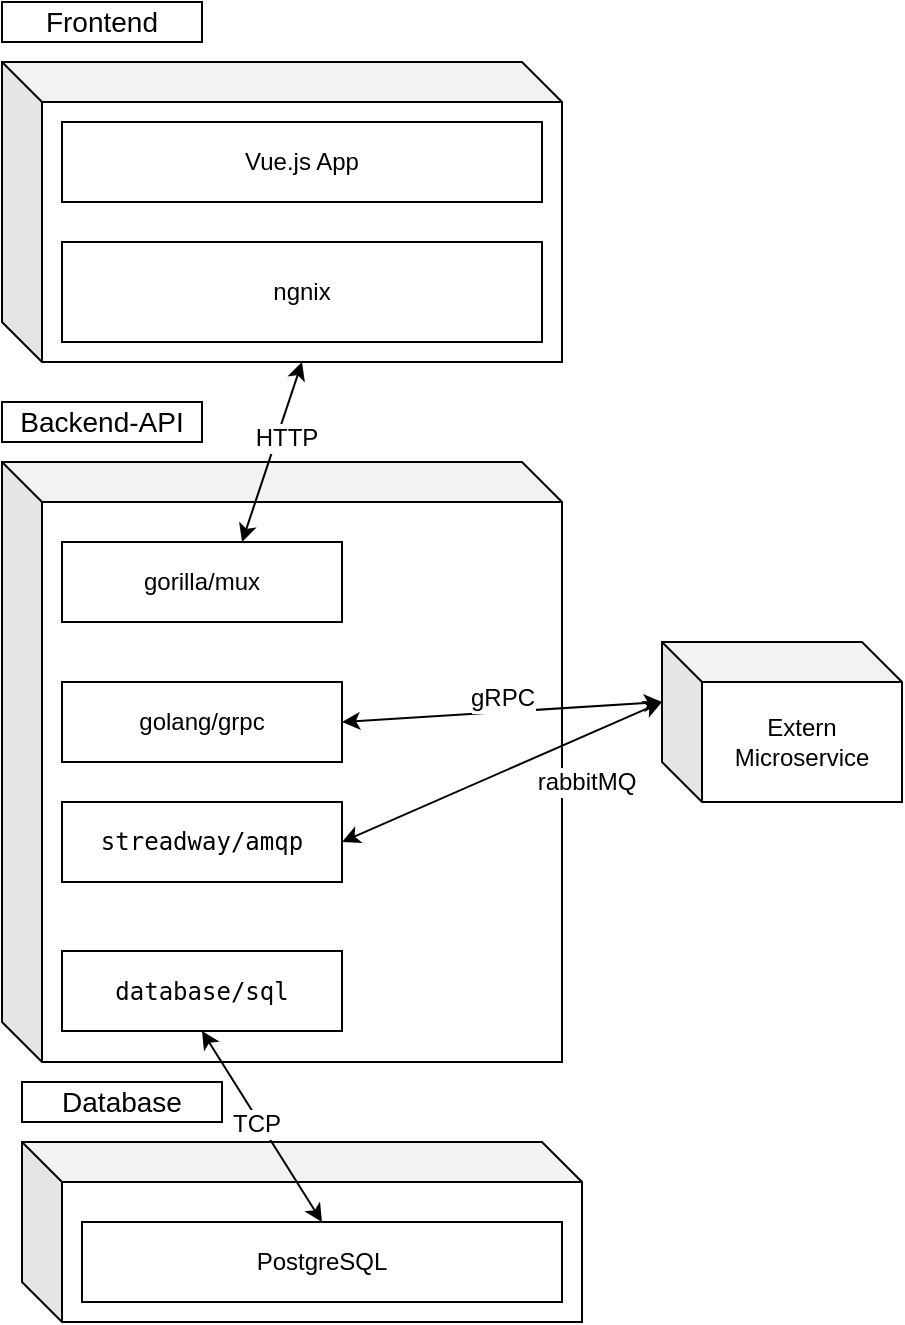 <mxfile version="13.0.3" type="device"><diagram id="wBEM5sOUBucm4oTouuc9" name="Page-1"><mxGraphModel dx="946" dy="680" grid="1" gridSize="10" guides="1" tooltips="1" connect="1" arrows="1" fold="1" page="1" pageScale="1" pageWidth="827" pageHeight="1169" math="0" shadow="0"><root><mxCell id="0"/><mxCell id="1" parent="0"/><mxCell id="JjOcSdEWdofg7ZCA1VJL-1" value="" style="shape=cube;whiteSpace=wrap;html=1;boundedLbl=1;backgroundOutline=1;darkOpacity=0.05;darkOpacity2=0.1;" parent="1" vertex="1"><mxGeometry x="340" y="100" width="280" height="150" as="geometry"/></mxCell><mxCell id="JjOcSdEWdofg7ZCA1VJL-2" value="Vue.js App" style="rounded=0;whiteSpace=wrap;html=1;" parent="1" vertex="1"><mxGeometry x="370" y="130" width="240" height="40" as="geometry"/></mxCell><mxCell id="JjOcSdEWdofg7ZCA1VJL-3" value="Frontend" style="text;html=1;strokeColor=#000000;fillColor=none;align=center;verticalAlign=middle;whiteSpace=wrap;rounded=0;fontSize=14;" parent="1" vertex="1"><mxGeometry x="340" y="70" width="100" height="20" as="geometry"/></mxCell><mxCell id="JjOcSdEWdofg7ZCA1VJL-4" value="" style="shape=cube;whiteSpace=wrap;html=1;boundedLbl=1;backgroundOutline=1;darkOpacity=0.05;darkOpacity2=0.1;" parent="1" vertex="1"><mxGeometry x="340" y="300" width="280" height="300" as="geometry"/></mxCell><mxCell id="JjOcSdEWdofg7ZCA1VJL-6" value="Backend-API" style="text;html=1;strokeColor=#000000;fillColor=none;align=center;verticalAlign=middle;whiteSpace=wrap;rounded=0;fontSize=14;" parent="1" vertex="1"><mxGeometry x="340" y="270" width="100" height="20" as="geometry"/></mxCell><mxCell id="JjOcSdEWdofg7ZCA1VJL-7" value="" style="shape=cube;whiteSpace=wrap;html=1;boundedLbl=1;backgroundOutline=1;darkOpacity=0.05;darkOpacity2=0.1;" parent="1" vertex="1"><mxGeometry x="350" y="640" width="280" height="90" as="geometry"/></mxCell><mxCell id="JjOcSdEWdofg7ZCA1VJL-8" value="PostgreSQL" style="rounded=0;whiteSpace=wrap;html=1;" parent="1" vertex="1"><mxGeometry x="380" y="680" width="240" height="40" as="geometry"/></mxCell><mxCell id="JjOcSdEWdofg7ZCA1VJL-9" value="Database" style="text;html=1;strokeColor=#000000;fillColor=none;align=center;verticalAlign=middle;whiteSpace=wrap;rounded=0;fontSize=14;" parent="1" vertex="1"><mxGeometry x="350" y="610" width="100" height="20" as="geometry"/></mxCell><mxCell id="JjOcSdEWdofg7ZCA1VJL-10" value="golang/grpc" style="rounded=0;whiteSpace=wrap;html=1;" parent="1" vertex="1"><mxGeometry x="370" y="410" width="140" height="40" as="geometry"/></mxCell><mxCell id="JjOcSdEWdofg7ZCA1VJL-12" value="&lt;pre class=&quot;lang-go hljs&quot;&gt;&lt;span class=&quot;hljs-string&quot;&gt;streadway/amqp&lt;/span&gt;&lt;/pre&gt;" style="rounded=0;whiteSpace=wrap;html=1;" parent="1" vertex="1"><mxGeometry x="370" y="470" width="140" height="40" as="geometry"/></mxCell><mxCell id="JjOcSdEWdofg7ZCA1VJL-13" value="" style="endArrow=classic;html=1;fontSize=14;exitX=1;exitY=0.5;exitDx=0;exitDy=0;entryX=0;entryY=0;entryDx=0;entryDy=30;entryPerimeter=0;startArrow=classic;startFill=1;" parent="1" source="JjOcSdEWdofg7ZCA1VJL-12" target="JjOcSdEWdofg7ZCA1VJL-14" edge="1"><mxGeometry width="50" height="50" relative="1" as="geometry"><mxPoint x="480" y="550" as="sourcePoint"/><mxPoint x="700" y="590" as="targetPoint"/><Array as="points"/></mxGeometry></mxCell><mxCell id="JjOcSdEWdofg7ZCA1VJL-24" value="rabbitMQ" style="edgeLabel;html=1;align=center;verticalAlign=middle;resizable=0;points=[];fontSize=12;" parent="JjOcSdEWdofg7ZCA1VJL-13" vertex="1" connectable="0"><mxGeometry x="-0.293" y="-1" relative="1" as="geometry"><mxPoint x="65.01" y="-6.85" as="offset"/></mxGeometry></mxCell><mxCell id="JjOcSdEWdofg7ZCA1VJL-14" value="Extern Microservice" style="shape=cube;whiteSpace=wrap;html=1;boundedLbl=1;backgroundOutline=1;darkOpacity=0.05;darkOpacity2=0.1;" parent="1" vertex="1"><mxGeometry x="670" y="390" width="120" height="80" as="geometry"/></mxCell><mxCell id="JjOcSdEWdofg7ZCA1VJL-15" value="" style="endArrow=classic;html=1;fontSize=14;exitX=1;exitY=0.5;exitDx=0;exitDy=0;entryX=0;entryY=0;entryDx=0;entryDy=30;entryPerimeter=0;startArrow=classic;startFill=1;" parent="1" source="JjOcSdEWdofg7ZCA1VJL-10" target="JjOcSdEWdofg7ZCA1VJL-14" edge="1"><mxGeometry width="50" height="50" relative="1" as="geometry"><mxPoint x="520" y="470" as="sourcePoint"/><mxPoint x="750" y="573.103" as="targetPoint"/></mxGeometry></mxCell><mxCell id="JjOcSdEWdofg7ZCA1VJL-22" value="gRPC" style="edgeLabel;html=1;align=center;verticalAlign=middle;resizable=0;points=[];fontSize=12;" parent="JjOcSdEWdofg7ZCA1VJL-15" vertex="1" connectable="0"><mxGeometry x="0.242" relative="1" as="geometry"><mxPoint x="-19.81" y="-6.24" as="offset"/></mxGeometry></mxCell><mxCell id="JjOcSdEWdofg7ZCA1VJL-17" value="" style="endArrow=classic;html=1;fontSize=14;exitX=0;exitY=0;exitDx=150;exitDy=150;startArrow=classic;startFill=1;exitPerimeter=0;" parent="1" source="JjOcSdEWdofg7ZCA1VJL-1" edge="1"><mxGeometry width="50" height="50" relative="1" as="geometry"><mxPoint x="490" y="290" as="sourcePoint"/><mxPoint x="460" y="340" as="targetPoint"/></mxGeometry></mxCell><mxCell id="JjOcSdEWdofg7ZCA1VJL-21" value="HTTP" style="edgeLabel;html=1;align=center;verticalAlign=middle;resizable=0;points=[];fontSize=12;" parent="JjOcSdEWdofg7ZCA1VJL-17" vertex="1" connectable="0"><mxGeometry x="-0.424" relative="1" as="geometry"><mxPoint y="11.38" as="offset"/></mxGeometry></mxCell><mxCell id="JjOcSdEWdofg7ZCA1VJL-18" value="ngnix" style="rounded=0;whiteSpace=wrap;html=1;fontSize=12;" parent="1" vertex="1"><mxGeometry x="370" y="190" width="240" height="50" as="geometry"/></mxCell><mxCell id="JjOcSdEWdofg7ZCA1VJL-19" value="&lt;pre class=&quot;lang-go hljs&quot;&gt;&lt;span class=&quot;hljs-string&quot;&gt;database/sql&lt;/span&gt;&lt;/pre&gt;" style="rounded=0;whiteSpace=wrap;html=1;" parent="1" vertex="1"><mxGeometry x="370" y="544.5" width="140" height="40" as="geometry"/></mxCell><mxCell id="JjOcSdEWdofg7ZCA1VJL-20" value="" style="endArrow=classic;html=1;fontSize=14;exitX=0.5;exitY=0;exitDx=0;exitDy=0;startArrow=classic;startFill=1;entryX=0.5;entryY=1;entryDx=0;entryDy=0;" parent="1" source="JjOcSdEWdofg7ZCA1VJL-8" target="JjOcSdEWdofg7ZCA1VJL-19" edge="1"><mxGeometry width="50" height="50" relative="1" as="geometry"><mxPoint x="520" y="470" as="sourcePoint"/><mxPoint x="760" y="430" as="targetPoint"/><Array as="points"/></mxGeometry></mxCell><mxCell id="JjOcSdEWdofg7ZCA1VJL-25" value="TCP" style="edgeLabel;html=1;align=center;verticalAlign=middle;resizable=0;points=[];fontSize=12;" parent="JjOcSdEWdofg7ZCA1VJL-20" vertex="1" connectable="0"><mxGeometry x="0.048" y="2" relative="1" as="geometry"><mxPoint as="offset"/></mxGeometry></mxCell><mxCell id="iNQ0IPVqf7Z49VDuIzwF-1" value="gorilla/mux" style="rounded=0;whiteSpace=wrap;html=1;" vertex="1" parent="1"><mxGeometry x="370" y="340" width="140" height="40" as="geometry"/></mxCell></root></mxGraphModel></diagram></mxfile>